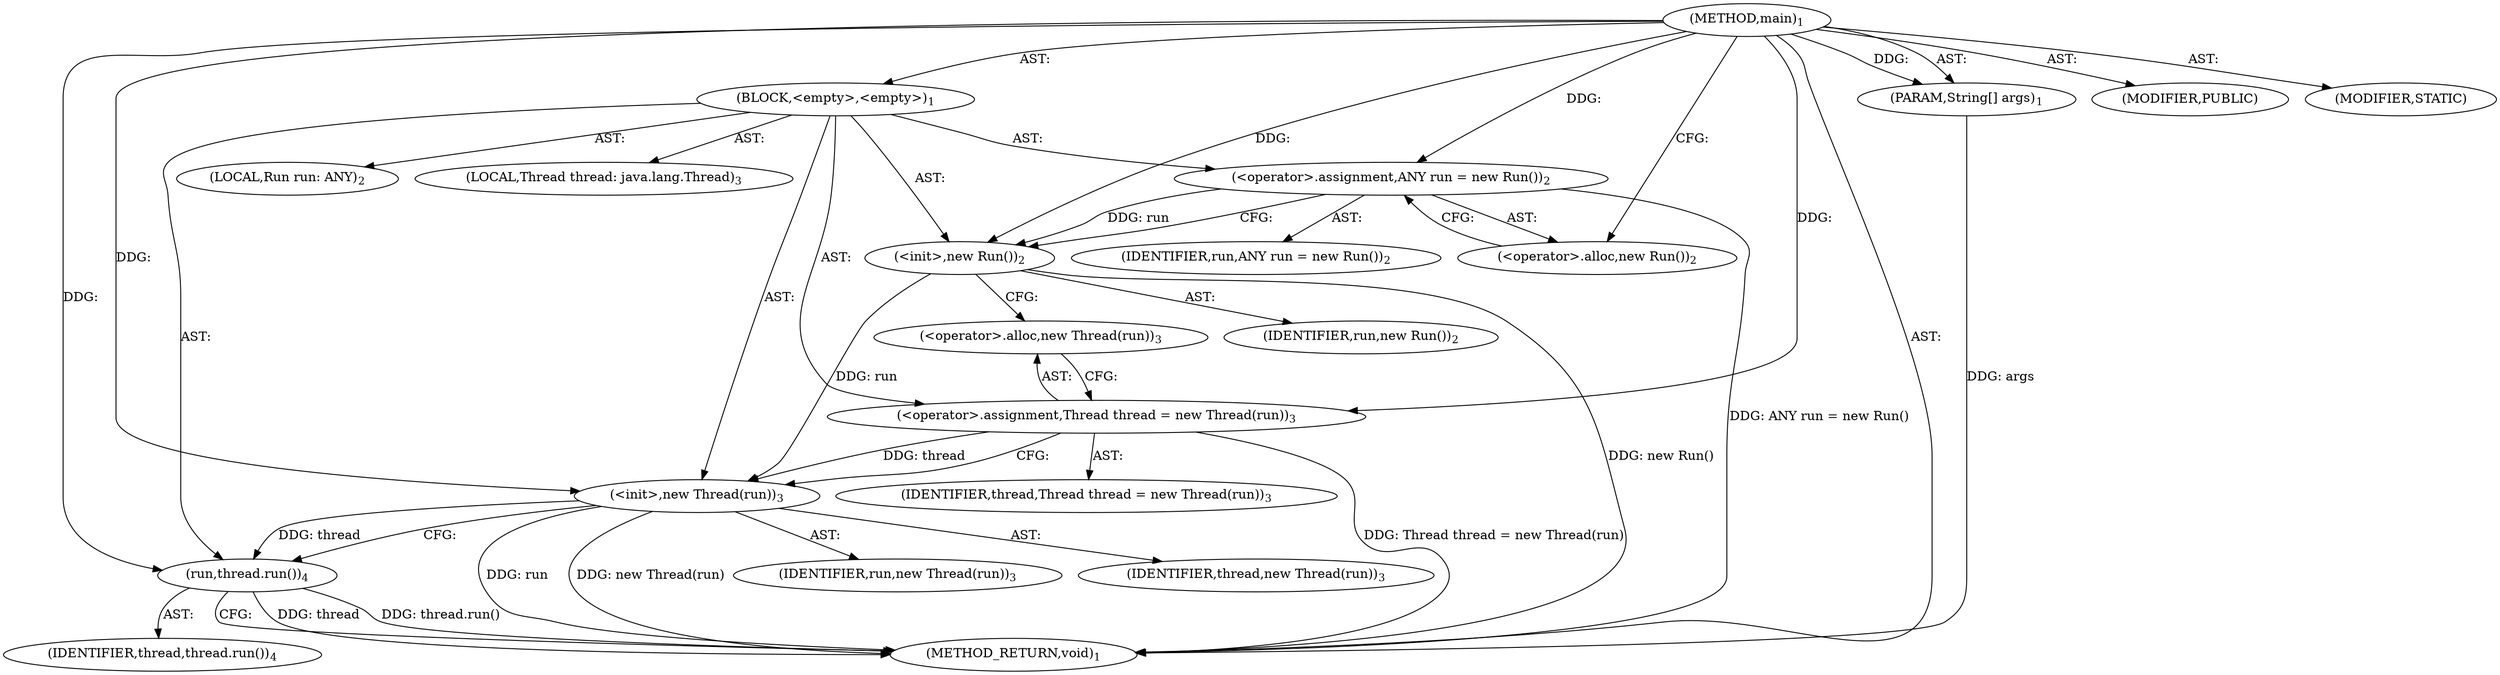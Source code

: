 digraph "main" {  
"21" [label = <(METHOD,main)<SUB>1</SUB>> ]
"22" [label = <(PARAM,String[] args)<SUB>1</SUB>> ]
"23" [label = <(BLOCK,&lt;empty&gt;,&lt;empty&gt;)<SUB>1</SUB>> ]
"4" [label = <(LOCAL,Run run: ANY)<SUB>2</SUB>> ]
"24" [label = <(&lt;operator&gt;.assignment,ANY run = new Run())<SUB>2</SUB>> ]
"25" [label = <(IDENTIFIER,run,ANY run = new Run())<SUB>2</SUB>> ]
"26" [label = <(&lt;operator&gt;.alloc,new Run())<SUB>2</SUB>> ]
"27" [label = <(&lt;init&gt;,new Run())<SUB>2</SUB>> ]
"3" [label = <(IDENTIFIER,run,new Run())<SUB>2</SUB>> ]
"6" [label = <(LOCAL,Thread thread: java.lang.Thread)<SUB>3</SUB>> ]
"28" [label = <(&lt;operator&gt;.assignment,Thread thread = new Thread(run))<SUB>3</SUB>> ]
"29" [label = <(IDENTIFIER,thread,Thread thread = new Thread(run))<SUB>3</SUB>> ]
"30" [label = <(&lt;operator&gt;.alloc,new Thread(run))<SUB>3</SUB>> ]
"31" [label = <(&lt;init&gt;,new Thread(run))<SUB>3</SUB>> ]
"5" [label = <(IDENTIFIER,thread,new Thread(run))<SUB>3</SUB>> ]
"32" [label = <(IDENTIFIER,run,new Thread(run))<SUB>3</SUB>> ]
"33" [label = <(run,thread.run())<SUB>4</SUB>> ]
"34" [label = <(IDENTIFIER,thread,thread.run())<SUB>4</SUB>> ]
"35" [label = <(MODIFIER,PUBLIC)> ]
"36" [label = <(MODIFIER,STATIC)> ]
"37" [label = <(METHOD_RETURN,void)<SUB>1</SUB>> ]
  "21" -> "22"  [ label = "AST: "] 
  "21" -> "23"  [ label = "AST: "] 
  "21" -> "35"  [ label = "AST: "] 
  "21" -> "36"  [ label = "AST: "] 
  "21" -> "37"  [ label = "AST: "] 
  "23" -> "4"  [ label = "AST: "] 
  "23" -> "24"  [ label = "AST: "] 
  "23" -> "27"  [ label = "AST: "] 
  "23" -> "6"  [ label = "AST: "] 
  "23" -> "28"  [ label = "AST: "] 
  "23" -> "31"  [ label = "AST: "] 
  "23" -> "33"  [ label = "AST: "] 
  "24" -> "25"  [ label = "AST: "] 
  "24" -> "26"  [ label = "AST: "] 
  "27" -> "3"  [ label = "AST: "] 
  "28" -> "29"  [ label = "AST: "] 
  "28" -> "30"  [ label = "AST: "] 
  "31" -> "5"  [ label = "AST: "] 
  "31" -> "32"  [ label = "AST: "] 
  "33" -> "34"  [ label = "AST: "] 
  "24" -> "27"  [ label = "CFG: "] 
  "27" -> "30"  [ label = "CFG: "] 
  "28" -> "31"  [ label = "CFG: "] 
  "31" -> "33"  [ label = "CFG: "] 
  "33" -> "37"  [ label = "CFG: "] 
  "26" -> "24"  [ label = "CFG: "] 
  "30" -> "28"  [ label = "CFG: "] 
  "21" -> "26"  [ label = "CFG: "] 
  "22" -> "37"  [ label = "DDG: args"] 
  "24" -> "37"  [ label = "DDG: ANY run = new Run()"] 
  "27" -> "37"  [ label = "DDG: new Run()"] 
  "28" -> "37"  [ label = "DDG: Thread thread = new Thread(run)"] 
  "31" -> "37"  [ label = "DDG: run"] 
  "31" -> "37"  [ label = "DDG: new Thread(run)"] 
  "33" -> "37"  [ label = "DDG: thread"] 
  "33" -> "37"  [ label = "DDG: thread.run()"] 
  "21" -> "22"  [ label = "DDG: "] 
  "21" -> "24"  [ label = "DDG: "] 
  "21" -> "28"  [ label = "DDG: "] 
  "24" -> "27"  [ label = "DDG: run"] 
  "21" -> "27"  [ label = "DDG: "] 
  "28" -> "31"  [ label = "DDG: thread"] 
  "21" -> "31"  [ label = "DDG: "] 
  "27" -> "31"  [ label = "DDG: run"] 
  "31" -> "33"  [ label = "DDG: thread"] 
  "21" -> "33"  [ label = "DDG: "] 
}

